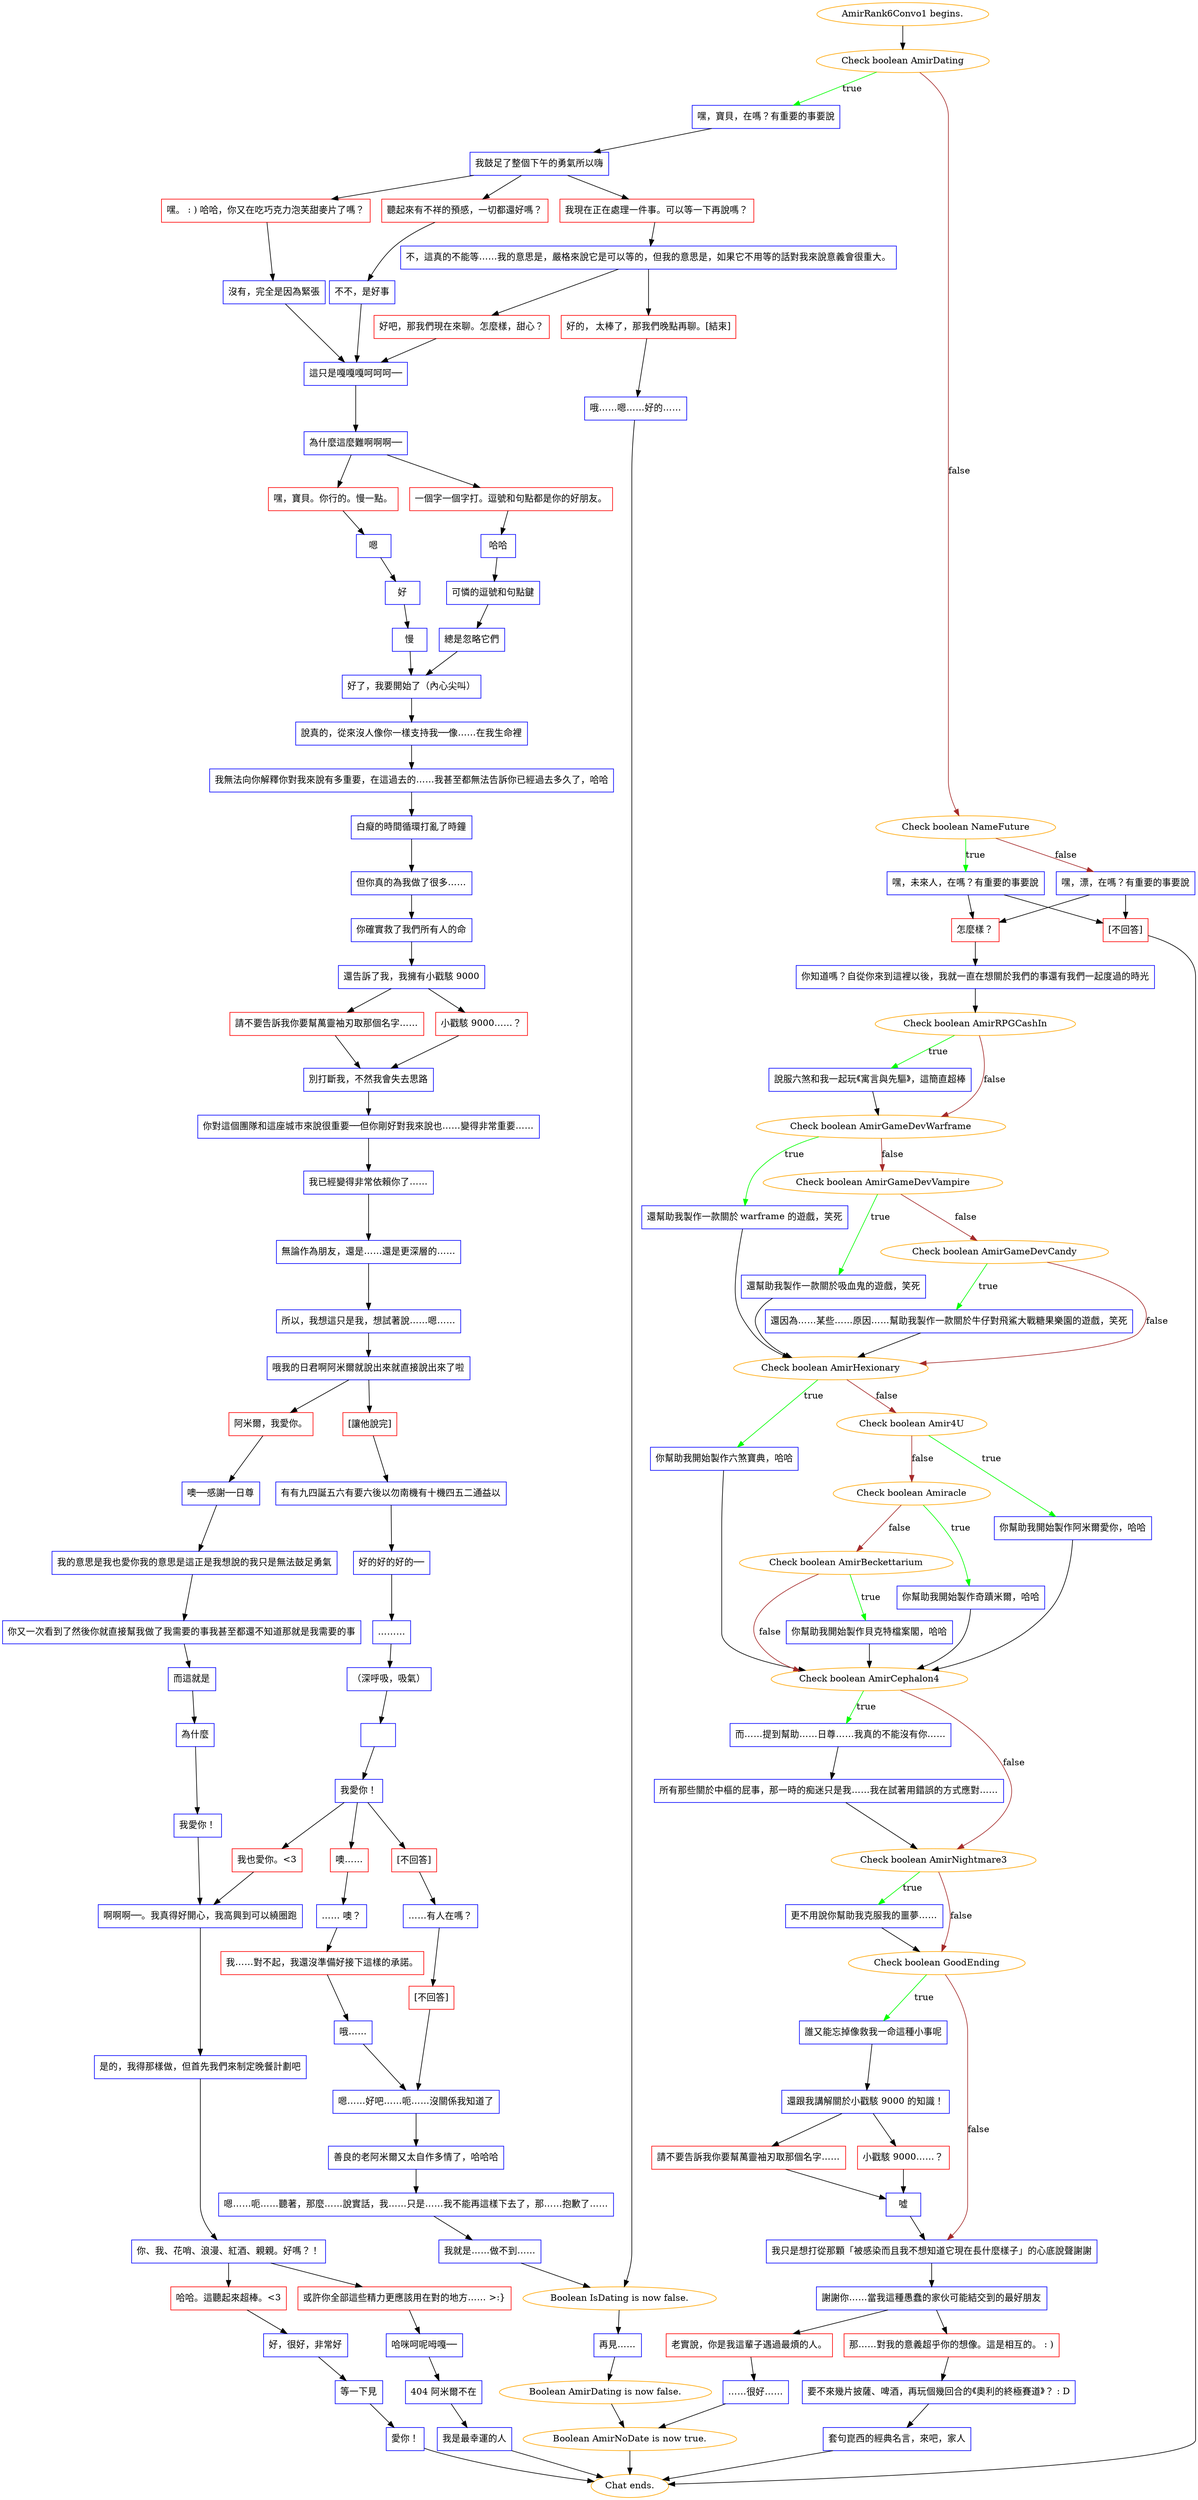 digraph {
	"AmirRank6Convo1 begins." [color=orange];
		"AmirRank6Convo1 begins." -> j790010462;
	j790010462 [label="Check boolean AmirDating",color=orange];
		j790010462 -> j3865529634 [label=true,color=green];
		j790010462 -> j4292522466 [label=false,color=brown];
	j3865529634 [label="嘿，寶貝，在嗎？有重要的事要說",shape=box,color=blue];
		j3865529634 -> j2705158589;
	j4292522466 [label="Check boolean NameFuture",color=orange];
		j4292522466 -> j3855892866 [label=true,color=green];
		j4292522466 -> j3319872723 [label=false,color=brown];
	j2705158589 [label="我鼓足了整個下午的勇氣所以嗨",shape=box,color=blue];
		j2705158589 -> j4238780593;
		j2705158589 -> j1741596530;
		j2705158589 -> j2567025185;
	j3855892866 [label="嘿，未來人，在嗎？有重要的事要說",shape=box,color=blue];
		j3855892866 -> j507400071;
		j3855892866 -> j3410745559;
	j3319872723 [label="嘿，漂，在嗎？有重要的事要說",shape=box,color=blue];
		j3319872723 -> j507400071;
		j3319872723 -> j3410745559;
	j4238780593 [label="嘿。 : ) 哈哈，你又在吃巧克力泡芙甜麥片了嗎？",shape=box,color=red];
		j4238780593 -> j1200120203;
	j1741596530 [label="聽起來有不祥的預感，一切都還好嗎？",shape=box,color=red];
		j1741596530 -> j2710903084;
	j2567025185 [label="我現在正在處理一件事。可以等一下再說嗎？",shape=box,color=red];
		j2567025185 -> j3020684149;
	j507400071 [label="怎麼樣？",shape=box,color=red];
		j507400071 -> j3545349421;
	j3410745559 [label="[不回答]",shape=box,color=red];
		j3410745559 -> "Chat ends.";
	j1200120203 [label="沒有，完全是因為緊張",shape=box,color=blue];
		j1200120203 -> j1487819554;
	j2710903084 [label="不不，是好事",shape=box,color=blue];
		j2710903084 -> j1487819554;
	j3020684149 [label="不，這真的不能等……我的意思是，嚴格來說它是可以等的，但我的意思是，如果它不用等的話對我來說意義會很重大。",shape=box,color=blue];
		j3020684149 -> j3288351219;
		j3020684149 -> j1918043935;
	j3545349421 [label="你知道嗎？自從你來到這裡以後，我就一直在想關於我們的事還有我們一起度過的時光",shape=box,color=blue];
		j3545349421 -> j3826784422;
	"Chat ends." [color=orange];
	j1487819554 [label="這只是嘎嘎嘎呵呵呵──",shape=box,color=blue];
		j1487819554 -> j1789189852;
	j3288351219 [label="好吧，那我們現在來聊。怎麼樣，甜心？",shape=box,color=red];
		j3288351219 -> j1487819554;
	j1918043935 [label="好的， 太棒了，那我們晚點再聊。[結束]",shape=box,color=red];
		j1918043935 -> j1756969325;
	j3826784422 [label="Check boolean AmirRPGCashIn",color=orange];
		j3826784422 -> j3386831497 [label=true,color=green];
		j3826784422 -> j2297868336 [label=false,color=brown];
	j1789189852 [label="為什麼這麼難啊啊啊──",shape=box,color=blue];
		j1789189852 -> j1021604377;
		j1789189852 -> j1966488921;
	j1756969325 [label="哦……嗯……好的……",shape=box,color=blue];
		j1756969325 -> j2692672079;
	j3386831497 [label="說服六煞和我一起玩《寓言與先驅》，這簡直超棒",shape=box,color=blue];
		j3386831497 -> j2297868336;
	j2297868336 [label="Check boolean AmirGameDevWarframe",color=orange];
		j2297868336 -> j3351034327 [label=true,color=green];
		j2297868336 -> j3506259166 [label=false,color=brown];
	j1021604377 [label="嘿，寶貝。你行的。慢一點。",shape=box,color=red];
		j1021604377 -> j3825139777;
	j1966488921 [label="一個字一個字打。逗號和句點都是你的好朋友。",shape=box,color=red];
		j1966488921 -> j4098122693;
	j2692672079 [label="Boolean IsDating is now false.",color=orange];
		j2692672079 -> j1340125301;
	j3351034327 [label="還幫助我製作一款關於 warframe 的遊戲，笑死",shape=box,color=blue];
		j3351034327 -> j3646133356;
	j3506259166 [label="Check boolean AmirGameDevVampire",color=orange];
		j3506259166 -> j659502553 [label=true,color=green];
		j3506259166 -> j1286003093 [label=false,color=brown];
	j3825139777 [label="嗯",shape=box,color=blue];
		j3825139777 -> j3225515580;
	j4098122693 [label="哈哈",shape=box,color=blue];
		j4098122693 -> j2910446506;
	j1340125301 [label="再見……",shape=box,color=blue];
		j1340125301 -> j911677755;
	j3646133356 [label="Check boolean AmirHexionary",color=orange];
		j3646133356 -> j3171709922 [label=true,color=green];
		j3646133356 -> j3967894332 [label=false,color=brown];
	j659502553 [label="還幫助我製作一款關於吸血鬼的遊戲，笑死",shape=box,color=blue];
		j659502553 -> j3646133356;
	j1286003093 [label="Check boolean AmirGameDevCandy",color=orange];
		j1286003093 -> j631292020 [label=true,color=green];
		j1286003093 -> j3646133356 [label=false,color=brown];
	j3225515580 [label="好",shape=box,color=blue];
		j3225515580 -> j341720349;
	j2910446506 [label="可憐的逗號和句點鍵",shape=box,color=blue];
		j2910446506 -> j1793127025;
	j911677755 [label="Boolean AmirDating is now false.",color=orange];
		j911677755 -> j1438323710;
	j3171709922 [label="你幫助我開始製作六煞寶典，哈哈",shape=box,color=blue];
		j3171709922 -> j3587826111;
	j3967894332 [label="Check boolean Amir4U",color=orange];
		j3967894332 -> j3140113771 [label=true,color=green];
		j3967894332 -> j3456698547 [label=false,color=brown];
	j631292020 [label="還因為……某些……原因……幫助我製作一款關於牛仔對飛鯊大戰糖果樂園的遊戲，笑死",shape=box,color=blue];
		j631292020 -> j3646133356;
	j341720349 [label="慢",shape=box,color=blue];
		j341720349 -> j3789479248;
	j1793127025 [label="總是忽略它們",shape=box,color=blue];
		j1793127025 -> j3789479248;
	j1438323710 [label="Boolean AmirNoDate is now true.",color=orange];
		j1438323710 -> "Chat ends.";
	j3587826111 [label="Check boolean AmirCephalon4",color=orange];
		j3587826111 -> j1321221471 [label=true,color=green];
		j3587826111 -> j181140992 [label=false,color=brown];
	j3140113771 [label="你幫助我開始製作阿米爾愛你，哈哈",shape=box,color=blue];
		j3140113771 -> j3587826111;
	j3456698547 [label="Check boolean Amiracle",color=orange];
		j3456698547 -> j906683259 [label=true,color=green];
		j3456698547 -> j3662880471 [label=false,color=brown];
	j3789479248 [label="好了，我要開始了（內心尖叫）",shape=box,color=blue];
		j3789479248 -> j3453010576;
	j1321221471 [label="而……提到幫助……日尊……我真的不能沒有你……",shape=box,color=blue];
		j1321221471 -> j7781596;
	j181140992 [label="Check boolean AmirNightmare3",color=orange];
		j181140992 -> j3770816178 [label=true,color=green];
		j181140992 -> j2311468738 [label=false,color=brown];
	j906683259 [label="你幫助我開始製作奇蹟米爾，哈哈",shape=box,color=blue];
		j906683259 -> j3587826111;
	j3662880471 [label="Check boolean AmirBeckettarium",color=orange];
		j3662880471 -> j2470292211 [label=true,color=green];
		j3662880471 -> j3587826111 [label=false,color=brown];
	j3453010576 [label="說真的，從來沒人像你一樣支持我──像……在我生命裡",shape=box,color=blue];
		j3453010576 -> j1400052118;
	j7781596 [label="所有那些關於中樞的屁事，那一時的痴迷只是我……我在試著用錯誤的方式應對……",shape=box,color=blue];
		j7781596 -> j181140992;
	j3770816178 [label="更不用說你幫助我克服我的噩夢……",shape=box,color=blue];
		j3770816178 -> j2311468738;
	j2311468738 [label="Check boolean GoodEnding",color=orange];
		j2311468738 -> j1501474618 [label=true,color=green];
		j2311468738 -> j1135650737 [label=false,color=brown];
	j2470292211 [label="你幫助我開始製作貝克特檔案閣，哈哈",shape=box,color=blue];
		j2470292211 -> j3587826111;
	j1400052118 [label="我無法向你解釋你對我來說有多重要，在這過去的……我甚至都無法告訴你已經過去多久了，哈哈",shape=box,color=blue];
		j1400052118 -> j1820690988;
	j1501474618 [label="誰又能忘掉像救我一命這種小事呢",shape=box,color=blue];
		j1501474618 -> j1726537526;
	j1135650737 [label="我只是想打從那顆「被感染而且我不想知道它現在長什麼樣子」的心底說聲謝謝",shape=box,color=blue];
		j1135650737 -> j1670732338;
	j1820690988 [label="白癡的時間循環打亂了時鐘",shape=box,color=blue];
		j1820690988 -> j3457159959;
	j1726537526 [label="還跟我講解關於小戳駭 9000 的知識！",shape=box,color=blue];
		j1726537526 -> j724399283;
		j1726537526 -> j2963515359;
	j1670732338 [label="謝謝你……當我這種愚蠢的家伙可能結交到的最好朋友",shape=box,color=blue];
		j1670732338 -> j1204887375;
		j1670732338 -> j1567138900;
	j3457159959 [label="但你真的為我做了很多……",shape=box,color=blue];
		j3457159959 -> j3619042906;
	j724399283 [label="請不要告訴我你要幫萬靈袖刃取那個名字……",shape=box,color=red];
		j724399283 -> j3629021652;
	j2963515359 [label="小戳駭 9000……？",shape=box,color=red];
		j2963515359 -> j3629021652;
	j1204887375 [label="那……對我的意義超乎你的想像。這是相互的。 : )",shape=box,color=red];
		j1204887375 -> j1765961089;
	j1567138900 [label="老實說，你是我這輩子遇過最煩的人。",shape=box,color=red];
		j1567138900 -> j1319411943;
	j3619042906 [label="你確實救了我們所有人的命",shape=box,color=blue];
		j3619042906 -> j1321545096;
	j3629021652 [label="噓",shape=box,color=blue];
		j3629021652 -> j1135650737;
	j1765961089 [label="要不來幾片披薩、啤酒，再玩個幾回合的《奧利的終極賽道》？ : D",shape=box,color=blue];
		j1765961089 -> j2363372177;
	j1319411943 [label="……很好……",shape=box,color=blue];
		j1319411943 -> j1438323710;
	j1321545096 [label="還告訴了我，我擁有小戳駭 9000",shape=box,color=blue];
		j1321545096 -> j1985127936;
		j1321545096 -> j634432925;
	j2363372177 [label="套句崑西的經典名言，來吧，家人",shape=box,color=blue];
		j2363372177 -> "Chat ends.";
	j1985127936 [label="請不要告訴我你要幫萬靈袖刃取那個名字……",shape=box,color=red];
		j1985127936 -> j1519855163;
	j634432925 [label="小戳駭 9000……？",shape=box,color=red];
		j634432925 -> j1519855163;
	j1519855163 [label="別打斷我，不然我會失去思路",shape=box,color=blue];
		j1519855163 -> j1258371417;
	j1258371417 [label="你對這個團隊和這座城市來說很重要──但你剛好對我來說也……變得非常重要……",shape=box,color=blue];
		j1258371417 -> j568766152;
	j568766152 [label="我已經變得非常依賴你了……",shape=box,color=blue];
		j568766152 -> j3922124050;
	j3922124050 [label="無論作為朋友，還是……還是更深層的……",shape=box,color=blue];
		j3922124050 -> j2927672737;
	j2927672737 [label="所以，我想這只是我，想試著說……嗯……",shape=box,color=blue];
		j2927672737 -> j2444817160;
	j2444817160 [label="哦我的日君啊阿米爾就說出來就直接說出來了啦",shape=box,color=blue];
		j2444817160 -> j208266409;
		j2444817160 -> j3037518810;
	j208266409 [label="阿米爾，我愛你。",shape=box,color=red];
		j208266409 -> j610541965;
	j3037518810 [label="[讓他說完]",shape=box,color=red];
		j3037518810 -> j3728477302;
	j610541965 [label="噢──感謝──日尊",shape=box,color=blue];
		j610541965 -> j2786801946;
	j3728477302 [label="有有九四誕五六有要六後以勿南機有十機四五二通益以",shape=box,color=blue];
		j3728477302 -> j3927720090;
	j2786801946 [label="我的意思是我也愛你我的意思是這正是我想說的我只是無法鼓足勇氣",shape=box,color=blue];
		j2786801946 -> j2729795954;
	j3927720090 [label="好的好的好的──",shape=box,color=blue];
		j3927720090 -> j2814974961;
	j2729795954 [label="你又一次看到了然後你就直接幫我做了我需要的事我甚至都還不知道那就是我需要的事",shape=box,color=blue];
		j2729795954 -> j2827423523;
	j2814974961 [label="………",shape=box,color=blue];
		j2814974961 -> j3136852501;
	j2827423523 [label="而這就是",shape=box,color=blue];
		j2827423523 -> j3512863806;
	j3136852501 [label="（深呼吸，吸氣）",shape=box,color=blue];
		j3136852501 -> j17322951;
	j3512863806 [label="為什麼",shape=box,color=blue];
		j3512863806 -> j3795414032;
	j17322951 [label=" ",shape=box,color=blue];
		j17322951 -> j3520667137;
	j3795414032 [label="我愛你！",shape=box,color=blue];
		j3795414032 -> j2440498243;
	j3520667137 [label="我愛你！",shape=box,color=blue];
		j3520667137 -> j2448499062;
		j3520667137 -> j4267792908;
		j3520667137 -> j975092083;
	j2440498243 [label="啊啊啊──。我真得好開心，我高興到可以繞圈跑",shape=box,color=blue];
		j2440498243 -> j3000101584;
	j2448499062 [label="我也愛你。<3",shape=box,color=red];
		j2448499062 -> j2440498243;
	j4267792908 [label="噢……",shape=box,color=red];
		j4267792908 -> j2517383262;
	j975092083 [label="[不回答]",shape=box,color=red];
		j975092083 -> j3362335343;
	j3000101584 [label="是的，我得那樣做，但首先我們來制定晚餐計劃吧",shape=box,color=blue];
		j3000101584 -> j2811426505;
	j2517383262 [label="…… 噢？",shape=box,color=blue];
		j2517383262 -> j2806671876;
	j3362335343 [label="……有人在嗎？",shape=box,color=blue];
		j3362335343 -> j1789423687;
	j2811426505 [label="你、我、花哨、浪漫、紅酒、親親。好嗎？！",shape=box,color=blue];
		j2811426505 -> j626223349;
		j2811426505 -> j2213453630;
	j2806671876 [label="我……對不起，我還沒準備好接下這樣的承諾。",shape=box,color=red];
		j2806671876 -> j934806212;
	j1789423687 [label="[不回答]",shape=box,color=red];
		j1789423687 -> j3225260617;
	j626223349 [label="哈哈。這聽起來超棒。<3",shape=box,color=red];
		j626223349 -> j355302730;
	j2213453630 [label="或許你全部這些精力更應該用在對的地方…… >:}",shape=box,color=red];
		j2213453630 -> j1001600551;
	j934806212 [label="哦……",shape=box,color=blue];
		j934806212 -> j3225260617;
	j3225260617 [label="嗯……好吧……呃……沒關係我知道了",shape=box,color=blue];
		j3225260617 -> j883656485;
	j355302730 [label="好，很好，非常好",shape=box,color=blue];
		j355302730 -> j843285958;
	j1001600551 [label="哈咪呵呢呣嘎──",shape=box,color=blue];
		j1001600551 -> j3434597980;
	j883656485 [label="善良的老阿米爾又太自作多情了，哈哈哈",shape=box,color=blue];
		j883656485 -> j3157293320;
	j843285958 [label="等一下見",shape=box,color=blue];
		j843285958 -> j507457473;
	j3434597980 [label="404 阿米爾不在",shape=box,color=blue];
		j3434597980 -> j1449963585;
	j3157293320 [label="嗯……呃……聽著，那麼……說實話，我……只是……我不能再這樣下去了，那……抱歉了……",shape=box,color=blue];
		j3157293320 -> j3012742222;
	j507457473 [label="愛你！",shape=box,color=blue];
		j507457473 -> "Chat ends.";
	j1449963585 [label="我是最幸運的人",shape=box,color=blue];
		j1449963585 -> "Chat ends.";
	j3012742222 [label="我就是……做不到……",shape=box,color=blue];
		j3012742222 -> j2692672079;
}